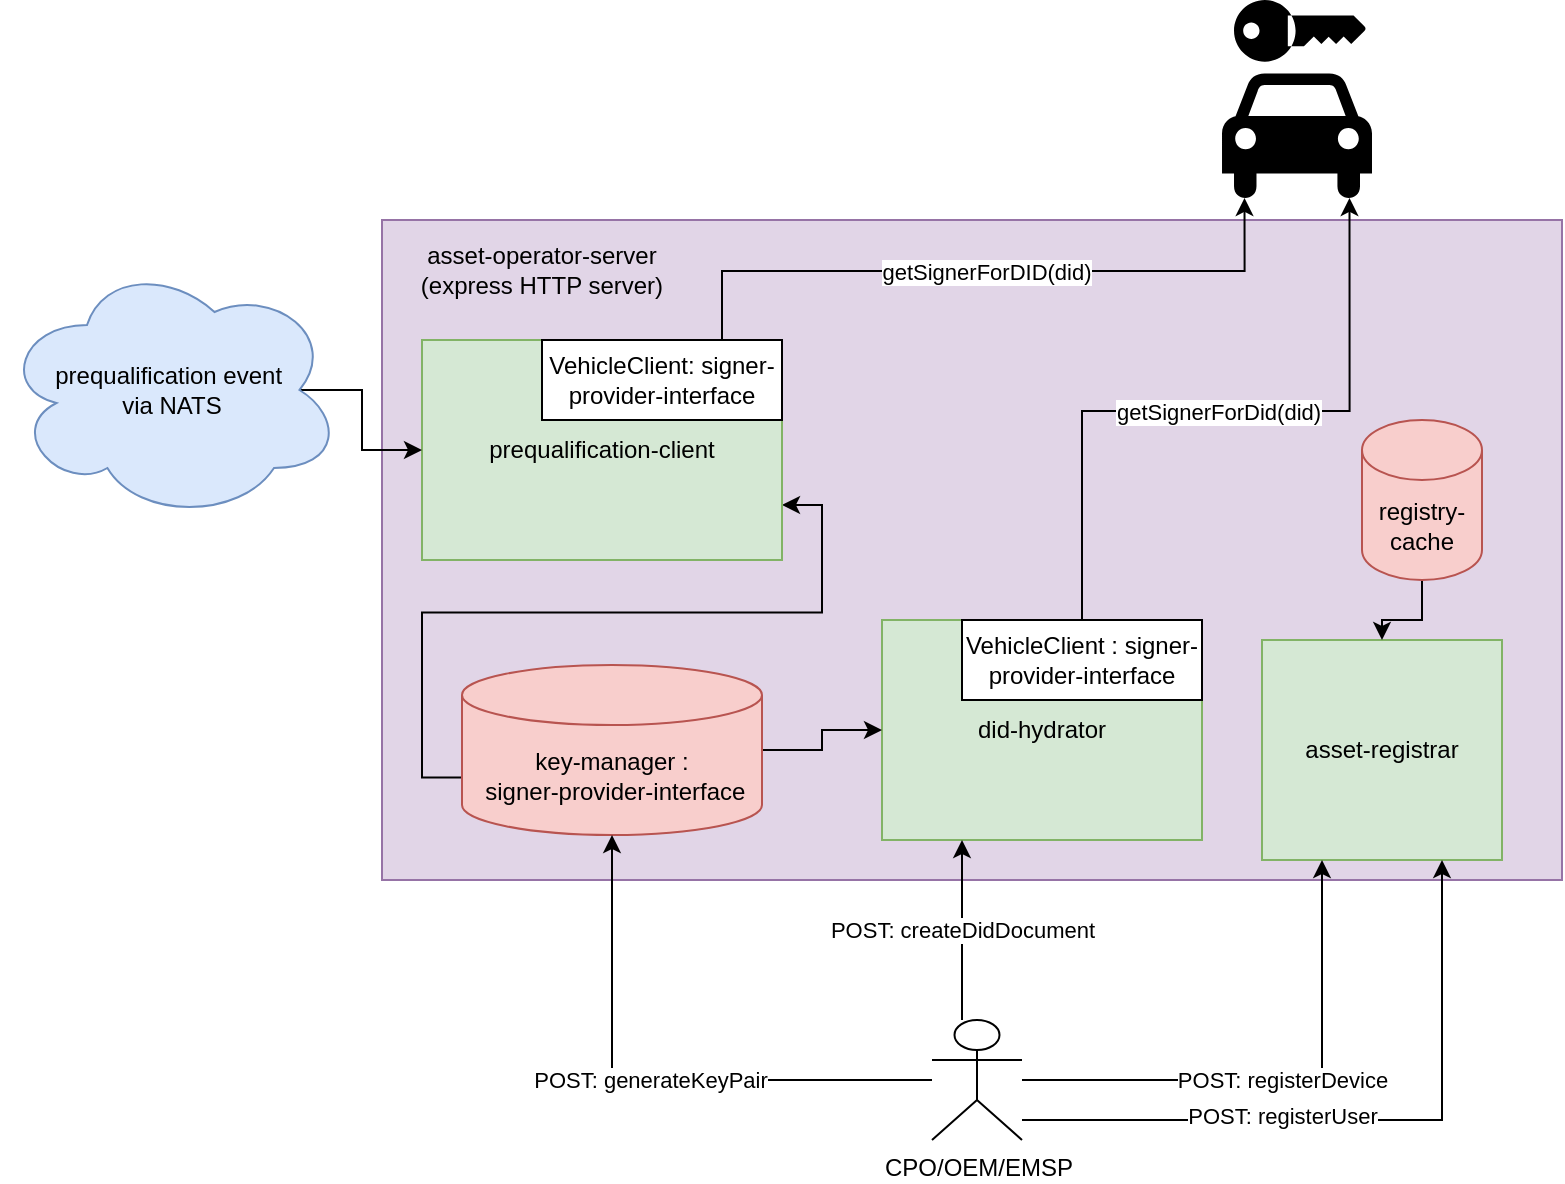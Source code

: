 <mxfile version="13.10.2" type="device"><diagram id="yGvaE43_NcQUKt1iMErg" name="Page-1"><mxGraphModel dx="1426" dy="733" grid="1" gridSize="10" guides="1" tooltips="1" connect="1" arrows="1" fold="1" page="1" pageScale="1" pageWidth="850" pageHeight="1100" math="0" shadow="0"><root><mxCell id="0"/><mxCell id="1" parent="0"/><mxCell id="cYk_yAAYVgcoVij9H97l-2" value="" style="rounded=0;whiteSpace=wrap;html=1;fillColor=#e1d5e7;strokeColor=#9673a6;" vertex="1" parent="1"><mxGeometry x="210" y="200" width="590" height="330" as="geometry"/></mxCell><mxCell id="cYk_yAAYVgcoVij9H97l-3" value="asset-operator-server&lt;br&gt;(express HTTP server)" style="text;html=1;strokeColor=none;fillColor=none;align=center;verticalAlign=middle;whiteSpace=wrap;rounded=0;dashed=1;" vertex="1" parent="1"><mxGeometry x="220" y="210" width="140" height="30" as="geometry"/></mxCell><mxCell id="cYk_yAAYVgcoVij9H97l-6" value="did-hydrator" style="rounded=0;whiteSpace=wrap;html=1;fillColor=#d5e8d4;strokeColor=#82b366;" vertex="1" parent="1"><mxGeometry x="460" y="400" width="160" height="110" as="geometry"/></mxCell><mxCell id="cYk_yAAYVgcoVij9H97l-25" style="edgeStyle=orthogonalEdgeStyle;rounded=0;orthogonalLoop=1;jettySize=auto;html=1;exitX=0;exitY=0;exitDx=0;exitDy=56.25;exitPerimeter=0;entryX=1;entryY=0.75;entryDx=0;entryDy=0;" edge="1" parent="1" source="cYk_yAAYVgcoVij9H97l-9" target="cYk_yAAYVgcoVij9H97l-14"><mxGeometry relative="1" as="geometry"/></mxCell><mxCell id="cYk_yAAYVgcoVij9H97l-38" style="edgeStyle=orthogonalEdgeStyle;rounded=0;orthogonalLoop=1;jettySize=auto;html=1;entryX=0;entryY=0.5;entryDx=0;entryDy=0;" edge="1" parent="1" source="cYk_yAAYVgcoVij9H97l-9" target="cYk_yAAYVgcoVij9H97l-6"><mxGeometry relative="1" as="geometry"/></mxCell><mxCell id="cYk_yAAYVgcoVij9H97l-9" value="&lt;span style=&quot;text-align: left&quot;&gt;key-manager :&lt;/span&gt;&lt;br style=&quot;text-align: left&quot;&gt;&lt;span style=&quot;text-align: left&quot;&gt;&amp;nbsp;signer-provider-interface&lt;/span&gt;" style="shape=cylinder3;whiteSpace=wrap;html=1;boundedLbl=1;backgroundOutline=1;size=15;fillColor=#f8cecc;strokeColor=#b85450;" vertex="1" parent="1"><mxGeometry x="250" y="422.5" width="150" height="85" as="geometry"/></mxCell><mxCell id="cYk_yAAYVgcoVij9H97l-11" value="asset-registrar" style="rounded=0;whiteSpace=wrap;html=1;spacingLeft=0;fillColor=#d5e8d4;strokeColor=#82b366;" vertex="1" parent="1"><mxGeometry x="650" y="410" width="120" height="110" as="geometry"/></mxCell><mxCell id="cYk_yAAYVgcoVij9H97l-31" value="getSignerForDid(did)" style="edgeStyle=orthogonalEdgeStyle;rounded=0;orthogonalLoop=1;jettySize=auto;html=1;exitX=0.5;exitY=0;exitDx=0;exitDy=0;entryX=0.85;entryY=0.98;entryDx=0;entryDy=0;entryPerimeter=0;" edge="1" parent="1" source="cYk_yAAYVgcoVij9H97l-13" target="cYk_yAAYVgcoVij9H97l-21"><mxGeometry relative="1" as="geometry"/></mxCell><mxCell id="cYk_yAAYVgcoVij9H97l-13" value="VehicleClient : signer-provider-interface" style="rounded=0;whiteSpace=wrap;html=1;" vertex="1" parent="1"><mxGeometry x="500" y="400" width="120" height="40" as="geometry"/></mxCell><mxCell id="cYk_yAAYVgcoVij9H97l-14" value="prequalification-client" style="rounded=0;whiteSpace=wrap;html=1;fillColor=#d5e8d4;strokeColor=#82b366;" vertex="1" parent="1"><mxGeometry x="230" y="260" width="180" height="110" as="geometry"/></mxCell><mxCell id="cYk_yAAYVgcoVij9H97l-32" style="edgeStyle=orthogonalEdgeStyle;rounded=0;orthogonalLoop=1;jettySize=auto;html=1;entryX=0.5;entryY=0;entryDx=0;entryDy=0;" edge="1" parent="1" source="cYk_yAAYVgcoVij9H97l-15" target="cYk_yAAYVgcoVij9H97l-11"><mxGeometry relative="1" as="geometry"/></mxCell><mxCell id="cYk_yAAYVgcoVij9H97l-15" value="registry-cache" style="shape=cylinder3;whiteSpace=wrap;html=1;boundedLbl=1;backgroundOutline=1;size=15;fillColor=#f8cecc;strokeColor=#b85450;" vertex="1" parent="1"><mxGeometry x="700" y="300" width="60" height="80" as="geometry"/></mxCell><mxCell id="cYk_yAAYVgcoVij9H97l-23" value="getSignerForDID(did)" style="edgeStyle=orthogonalEdgeStyle;rounded=0;orthogonalLoop=1;jettySize=auto;html=1;exitX=0.75;exitY=0;exitDx=0;exitDy=0;entryX=0.15;entryY=0.98;entryDx=0;entryDy=0;entryPerimeter=0;" edge="1" parent="1" source="cYk_yAAYVgcoVij9H97l-17" target="cYk_yAAYVgcoVij9H97l-21"><mxGeometry relative="1" as="geometry"/></mxCell><mxCell id="cYk_yAAYVgcoVij9H97l-17" value="VehicleClient: signer-provider-interface" style="rounded=0;whiteSpace=wrap;html=1;" vertex="1" parent="1"><mxGeometry x="290" y="260" width="120" height="40" as="geometry"/></mxCell><mxCell id="cYk_yAAYVgcoVij9H97l-29" value="POST: generateKeyPair" style="edgeStyle=orthogonalEdgeStyle;rounded=0;orthogonalLoop=1;jettySize=auto;html=1;entryX=0.5;entryY=1;entryDx=0;entryDy=0;entryPerimeter=0;" edge="1" parent="1" source="cYk_yAAYVgcoVij9H97l-18" target="cYk_yAAYVgcoVij9H97l-9"><mxGeometry relative="1" as="geometry"/></mxCell><mxCell id="cYk_yAAYVgcoVij9H97l-34" value="POST: createDidDocument" style="edgeStyle=orthogonalEdgeStyle;rounded=0;orthogonalLoop=1;jettySize=auto;html=1;entryX=0.25;entryY=1;entryDx=0;entryDy=0;" edge="1" parent="1" source="cYk_yAAYVgcoVij9H97l-18" target="cYk_yAAYVgcoVij9H97l-6"><mxGeometry relative="1" as="geometry"><Array as="points"><mxPoint x="500" y="570"/><mxPoint x="500" y="570"/></Array></mxGeometry></mxCell><mxCell id="cYk_yAAYVgcoVij9H97l-35" value="POST: registerDevice" style="edgeStyle=orthogonalEdgeStyle;rounded=0;orthogonalLoop=1;jettySize=auto;html=1;entryX=0.25;entryY=1;entryDx=0;entryDy=0;" edge="1" parent="1" source="cYk_yAAYVgcoVij9H97l-18" target="cYk_yAAYVgcoVij9H97l-11"><mxGeometry relative="1" as="geometry"/></mxCell><mxCell id="cYk_yAAYVgcoVij9H97l-36" style="edgeStyle=orthogonalEdgeStyle;rounded=0;orthogonalLoop=1;jettySize=auto;html=1;entryX=0.75;entryY=1;entryDx=0;entryDy=0;" edge="1" parent="1" source="cYk_yAAYVgcoVij9H97l-18" target="cYk_yAAYVgcoVij9H97l-11"><mxGeometry relative="1" as="geometry"><Array as="points"><mxPoint x="740" y="650"/></Array></mxGeometry></mxCell><mxCell id="cYk_yAAYVgcoVij9H97l-37" value="POST: registerUser" style="edgeLabel;html=1;align=center;verticalAlign=middle;resizable=0;points=[];" vertex="1" connectable="0" parent="cYk_yAAYVgcoVij9H97l-36"><mxGeometry x="-0.235" y="2" relative="1" as="geometry"><mxPoint as="offset"/></mxGeometry></mxCell><mxCell id="cYk_yAAYVgcoVij9H97l-18" value="CPO/OEM/EMSP" style="shape=umlActor;verticalLabelPosition=bottom;verticalAlign=top;html=1;outlineConnect=0;gradientColor=none;align=center;" vertex="1" parent="1"><mxGeometry x="485" y="600" width="45" height="60" as="geometry"/></mxCell><mxCell id="cYk_yAAYVgcoVij9H97l-33" style="edgeStyle=orthogonalEdgeStyle;rounded=0;orthogonalLoop=1;jettySize=auto;html=1;exitX=0.875;exitY=0.5;exitDx=0;exitDy=0;exitPerimeter=0;entryX=0;entryY=0.5;entryDx=0;entryDy=0;" edge="1" parent="1" source="cYk_yAAYVgcoVij9H97l-20" target="cYk_yAAYVgcoVij9H97l-14"><mxGeometry relative="1" as="geometry"><Array as="points"><mxPoint x="200" y="285"/><mxPoint x="200" y="315"/></Array></mxGeometry></mxCell><mxCell id="cYk_yAAYVgcoVij9H97l-20" value="prequalification event&amp;nbsp;&lt;br&gt;&lt;div style=&quot;&quot;&gt;&lt;span&gt;via NATS&lt;/span&gt;&lt;/div&gt;" style="ellipse;shape=cloud;whiteSpace=wrap;html=1;align=center;fillColor=#dae8fc;strokeColor=#6c8ebf;" vertex="1" parent="1"><mxGeometry x="20" y="220" width="170" height="130" as="geometry"/></mxCell><mxCell id="cYk_yAAYVgcoVij9H97l-21" value="" style="shape=mxgraph.signs.travel.car_rental;html=1;pointerEvents=1;fillColor=#000000;strokeColor=none;verticalLabelPosition=bottom;verticalAlign=top;align=center;" vertex="1" parent="1"><mxGeometry x="630" y="90" width="75" height="101" as="geometry"/></mxCell></root></mxGraphModel></diagram></mxfile>